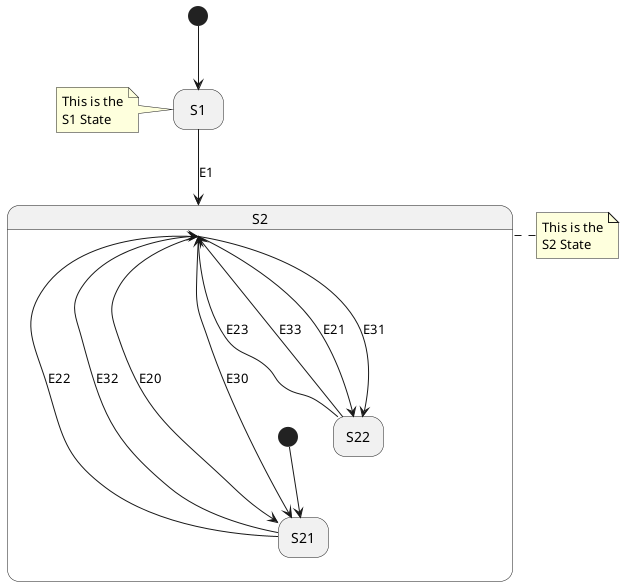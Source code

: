 @startuml
'https://plantuml.com/state-diagram

'hide description area for state without description
hide empty description

state S1
state S2  {
  state S21
  state S22


  [*] --> S21
}


[*] --> S1
S1 -down-> S2 : E1
S21 -up--> S2 : E22
S21 -up--> S2 : E32
S22 -up--> S2 : E23
S22 -up--> S2 : E33
S2 -down-> S21 : E20
S2 -down-> S21 : E30
S2 -down-> S22 : E21
S2 -down-> S22 : E31

note left of S1: This is the\nS1 State
note left of S2: This is the\nS2 State
@enduml